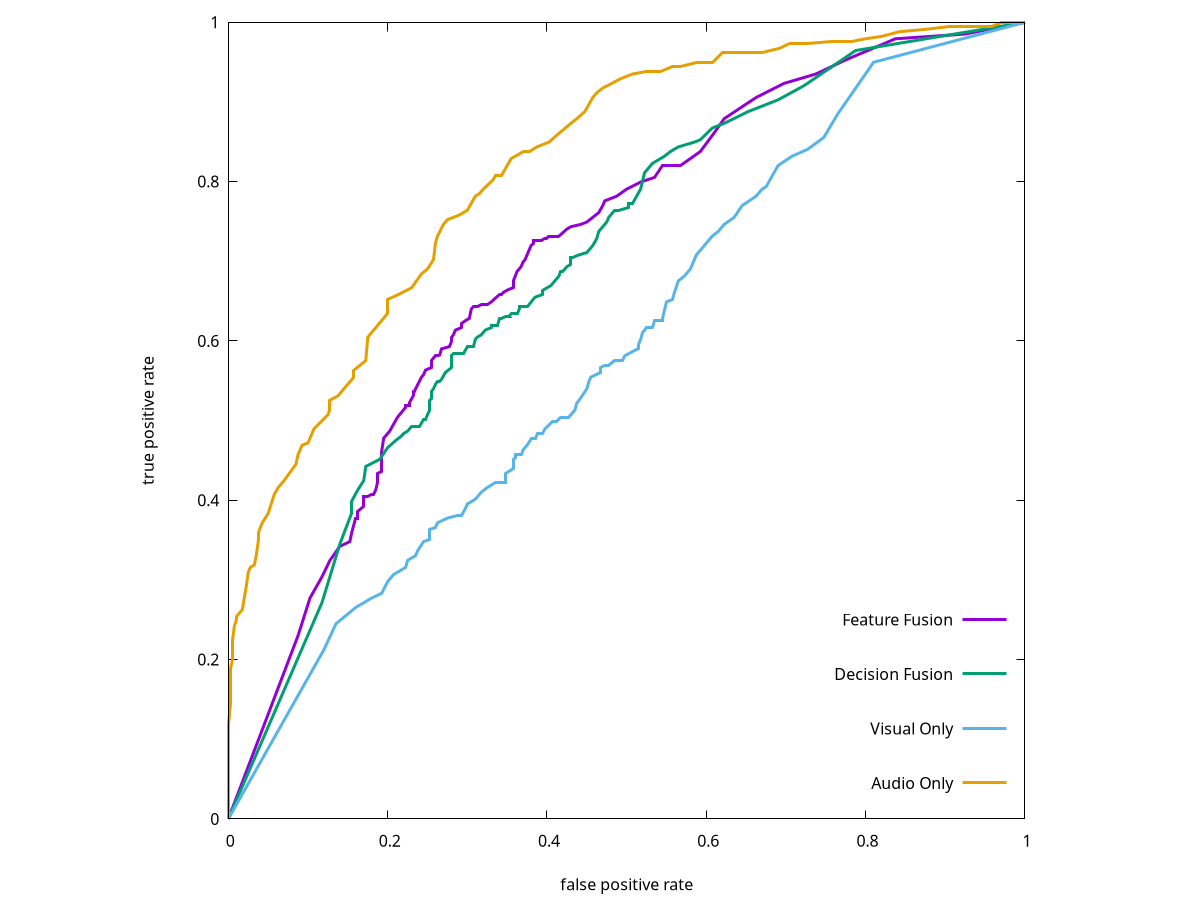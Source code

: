 #genearted by plot_roc.sh
set term tikz size 10,10
#set title 'fragile'
set key right bottom spacing 2.5
set xlabel 'false positive rate' offset 0,-.5
set ylabel 'true positive rate' offset -2,0
set size square
plot '-' w l lw 3 title 'Feature Fusion', '-' w l lw 3 title 'Decision Fusion', '-' w l lw 3 title 'Visual Only', '-' w l lw 3 title 'Audio Only'
1.00000 1.00000
0.92500 0.98525
0.83750 0.97935
0.77500 0.95280
0.73750 0.93510
0.69750 0.92330
0.66250 0.90560
0.62250 0.87906
0.61000 0.86136
0.59250 0.83776
0.56750 0.82006
0.54500 0.82006
0.53500 0.80531
0.51750 0.79941
0.50000 0.79056
0.48750 0.78171
0.47250 0.77581
0.47000 0.76991
0.46500 0.76106
0.45000 0.74926
0.44250 0.74631
0.43000 0.74336
0.42500 0.74041
0.41500 0.73156
0.40250 0.73156
0.40000 0.72861
0.39750 0.72861
0.39250 0.72566
0.38250 0.72566
0.38250 0.72271
0.38000 0.71976
0.38000 0.71976
0.37500 0.70796
0.37250 0.70206
0.37000 0.69912
0.36750 0.69322
0.36500 0.69027
0.36250 0.68732
0.35750 0.67552
0.35750 0.66667
0.35000 0.66372
0.34500 0.66077
0.34250 0.65782
0.34000 0.65782
0.33000 0.64897
0.32500 0.64602
0.31750 0.64602
0.31250 0.64307
0.30750 0.64307
0.30500 0.64012
0.30250 0.62832
0.29750 0.62537
0.29250 0.62242
0.29250 0.61652
0.28500 0.61357
0.28250 0.60767
0.28000 0.60472
0.28000 0.59882
0.27750 0.59292
0.26750 0.58997
0.26500 0.58112
0.26500 0.58112
0.26250 0.58112
0.26000 0.58112
0.25500 0.57522
0.25500 0.56637
0.24750 0.56342
0.24500 0.55752
0.24250 0.55457
0.23500 0.53982
0.23250 0.53392
0.23250 0.53392
0.23250 0.53097
0.22750 0.52212
0.22750 0.51917
0.22250 0.51917
0.22250 0.51622
0.21250 0.50442
0.20750 0.49558
0.20250 0.48673
0.19500 0.47788
0.19250 0.46018
0.19250 0.43658
0.18750 0.43363
0.18750 0.42183
0.18500 0.41298
0.18250 0.40708
0.18000 0.40708
0.17500 0.40413
0.17000 0.40413
0.17000 0.39233
0.16250 0.38643
0.16250 0.37758
0.16000 0.37758
0.15500 0.35988
0.15250 0.34808
0.14000 0.34218
0.12750 0.32448
0.11750 0.30383
0.10250 0.27729
0.08750 0.23009
0.00000 0.00000
e
1.00000 1.00000
0.78750 0.96460
0.72250 0.92035
0.69000 0.90265
0.65250 0.88791
0.62250 0.87316
0.60750 0.86726
0.59250 0.85251
0.58500 0.84956
0.56500 0.84366
0.55500 0.83776
0.54750 0.83186
0.53250 0.82301
0.52250 0.81121
0.51750 0.79056
0.50750 0.77286
0.50250 0.77286
0.50250 0.76696
0.49000 0.76401
0.48500 0.76401
0.47750 0.75516
0.47500 0.74926
0.46500 0.73746
0.46250 0.72861
0.45750 0.71976
0.45000 0.71091
0.44000 0.70796
0.43250 0.70501
0.43000 0.70501
0.43000 0.69617
0.42500 0.69322
0.42250 0.69027
0.42250 0.69027
0.42000 0.68732
0.41750 0.68732
0.41500 0.68142
0.41000 0.67552
0.40500 0.66962
0.40000 0.66667
0.39500 0.66372
0.39500 0.65782
0.38500 0.65487
0.38250 0.65192
0.37500 0.64307
0.37250 0.64307
0.37000 0.64307
0.36500 0.64307
0.36500 0.64012
0.36250 0.63422
0.35500 0.63422
0.35250 0.63127
0.35250 0.63127
0.34750 0.63127
0.34250 0.62832
0.34000 0.62832
0.33750 0.61947
0.33500 0.61947
0.33000 0.61947
0.33000 0.61652
0.32250 0.61357
0.31750 0.60767
0.31250 0.60472
0.31250 0.60472
0.31000 0.60177
0.30750 0.59292
0.30000 0.59292
0.29500 0.58407
0.28250 0.58407
0.28000 0.58112
0.28000 0.56637
0.27250 0.56047
0.26750 0.55162
0.26750 0.55162
0.26500 0.54867
0.26250 0.54867
0.26000 0.54572
0.25750 0.53982
0.25500 0.53687
0.25500 0.52802
0.25250 0.52507
0.25250 0.51917
0.25250 0.51327
0.25000 0.50737
0.24750 0.50147
0.24500 0.50147
0.24000 0.49263
0.23000 0.49263
0.22500 0.48673
0.22000 0.48378
0.21750 0.48083
0.21000 0.47493
0.20000 0.46608
0.19000 0.45133
0.17250 0.44248
0.17000 0.42478
0.16250 0.41298
0.15500 0.39823
0.15500 0.38348
0.14000 0.34513
0.11750 0.27139
0.00000 0.00000
e
1.00000 1.00000
0.81000 0.94985
0.76500 0.88496
0.74750 0.85546
0.72750 0.84071
0.70750 0.83186
0.69000 0.82006
0.67500 0.79351
0.67000 0.79056
0.66250 0.78171
0.64500 0.76991
0.63500 0.75516
0.62250 0.74631
0.61500 0.73746
0.60750 0.73156
0.60000 0.72271
0.59250 0.71386
0.58750 0.70796
0.58000 0.69027
0.57250 0.68142
0.56500 0.67552
0.56000 0.66077
0.55750 0.65192
0.55000 0.64897
0.54500 0.62832
0.54500 0.62537
0.53500 0.62537
0.53250 0.61652
0.52500 0.61652
0.52250 0.61357
0.52000 0.61062
0.51750 0.60177
0.51750 0.60177
0.51500 0.59587
0.51500 0.58997
0.50250 0.58407
0.49750 0.58112
0.49500 0.57522
0.48500 0.57522
0.47750 0.56932
0.47250 0.56932
0.46750 0.56637
0.46750 0.56047
0.45500 0.55457
0.45250 0.54867
0.45000 0.53982
0.44000 0.52507
0.43750 0.52212
0.43500 0.51327
0.42750 0.50442
0.42250 0.50442
0.41750 0.50442
0.41250 0.49853
0.41000 0.49853
0.40750 0.49853
0.39750 0.48968
0.39500 0.48378
0.38750 0.48378
0.38500 0.47788
0.38000 0.47788
0.37500 0.46903
0.37500 0.46903
0.37250 0.46608
0.37000 0.46313
0.36750 0.45723
0.36000 0.45723
0.36000 0.45428
0.35750 0.45133
0.35750 0.44543
0.35750 0.43953
0.34750 0.43363
0.34750 0.42183
0.34750 0.42183
0.34250 0.42183
0.33750 0.42183
0.33500 0.42183
0.32500 0.41593
0.31750 0.41003
0.31000 0.40118
0.30500 0.39823
0.30000 0.39528
0.29750 0.38938
0.29250 0.38053
0.28750 0.38053
0.27500 0.37758
0.26250 0.37168
0.26000 0.36578
0.25250 0.36283
0.25250 0.35103
0.24500 0.34808
0.23750 0.33628
0.23500 0.33038
0.23000 0.32743
0.22500 0.32448
0.22250 0.31563
0.20750 0.30678
0.20000 0.29794
0.19250 0.28319
0.18000 0.27729
0.16000 0.26549
0.13500 0.24484
0.12000 0.21239
0.00000 0.00000
e
1.00000 1.00000
0.98750 1.00000
0.97000 1.00000
0.95750 0.99410
0.95000 0.99410
0.94250 0.99410
0.90500 0.99410
0.87500 0.99115
0.84250 0.98820
0.82000 0.98230
0.80000 0.97935
0.78250 0.97640
0.75750 0.97640
0.72750 0.97345
0.70500 0.97345
0.69250 0.96755
0.67000 0.96165
0.65250 0.96165
0.62750 0.96165
0.62000 0.96165
0.60750 0.94985
0.58750 0.94985
0.56750 0.94395
0.55750 0.94395
0.54250 0.93805
0.52500 0.93805
0.50750 0.93510
0.49250 0.92920
0.47000 0.91740
0.46250 0.91150
0.45750 0.90560
0.44750 0.88791
0.44750 0.88791
0.43750 0.87906
0.43000 0.87316
0.41250 0.85841
0.40250 0.84956
0.38750 0.84366
0.37750 0.83776
0.37000 0.83776
0.35500 0.82891
0.34250 0.80826
0.33500 0.80826
0.33250 0.80236
0.32000 0.79056
0.31500 0.78466
0.31000 0.78171
0.30000 0.76401
0.29000 0.75811
0.27500 0.75221
0.27000 0.74631
0.26250 0.73156
0.26000 0.72271
0.25750 0.70206
0.25000 0.69027
0.24250 0.68437
0.23000 0.66667
0.21250 0.65782
0.20000 0.65192
0.20000 0.63422
0.18250 0.61357
0.17500 0.60472
0.17250 0.57522
0.17250 0.57522
0.15750 0.56342
0.15750 0.55457
0.14500 0.53982
0.13750 0.53097
0.12750 0.52507
0.12750 0.51327
0.12500 0.50737
0.10750 0.48968
0.10000 0.47198
0.09250 0.46903
0.09250 0.46903
0.08750 0.45723
0.08500 0.44543
0.07000 0.42478
0.06250 0.41593
0.05750 0.40708
0.05000 0.38348
0.04250 0.37168
0.03750 0.35988
0.03750 0.35103
0.03500 0.33038
0.03250 0.31858
0.02750 0.31563
0.02500 0.30973
0.02250 0.29204
0.02000 0.27729
0.01750 0.26254
0.01000 0.25369
0.01000 0.25074
0.00750 0.24189
0.00500 0.22419
0.00500 0.20944
0.00500 0.20059
0.00250 0.18879
0.00250 0.17994
0.00250 0.16224
0.00250 0.14454
0.00000 0.11799
0.00000 0.08260
0.00000 0.03835
0.00000 0.00000
e
